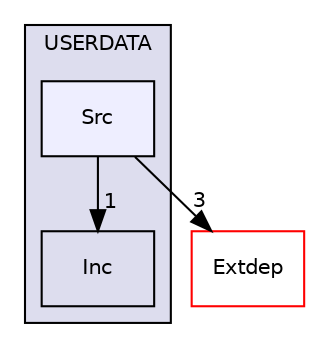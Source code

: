digraph "Kineis/App/Libs/USERDATA/Src" {
  compound=true
  node [ fontsize="10", fontname="Helvetica"];
  edge [ labelfontsize="10", labelfontname="Helvetica"];
  subgraph clusterdir_46c6aded582cb38bf172fc7c5a980c8d {
    graph [ bgcolor="#ddddee", pencolor="black", label="USERDATA" fontname="Helvetica", fontsize="10", URL="dir_46c6aded582cb38bf172fc7c5a980c8d.html"]
  dir_8b68f5e904f8fcd97bc9390d4f8b2d28 [shape=box label="Inc" URL="dir_8b68f5e904f8fcd97bc9390d4f8b2d28.html"];
  dir_c0716e009405b97b39000f6d314e8d71 [shape=box, label="Src", style="filled", fillcolor="#eeeeff", pencolor="black", URL="dir_c0716e009405b97b39000f6d314e8d71.html"];
  }
  dir_e4bcde167f88f305238965282a0ab06e [shape=box label="Extdep" fillcolor="white" style="filled" color="red" URL="dir_e4bcde167f88f305238965282a0ab06e.html"];
  dir_c0716e009405b97b39000f6d314e8d71->dir_8b68f5e904f8fcd97bc9390d4f8b2d28 [headlabel="1", labeldistance=1.5 headhref="dir_000018_000017.html"];
  dir_c0716e009405b97b39000f6d314e8d71->dir_e4bcde167f88f305238965282a0ab06e [headlabel="3", labeldistance=1.5 headhref="dir_000018_000027.html"];
}
